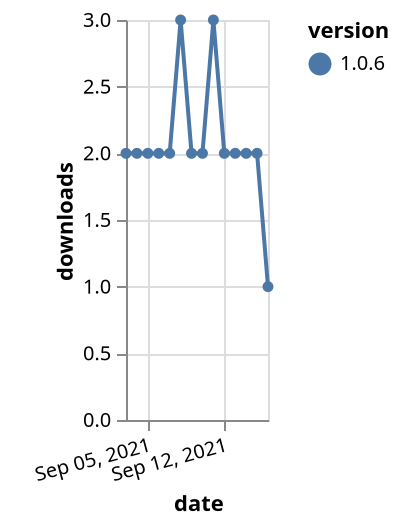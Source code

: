 {"$schema": "https://vega.github.io/schema/vega-lite/v5.json", "description": "A simple bar chart with embedded data.", "data": {"values": [{"date": "2021-09-03", "total": 2494, "delta": 2, "version": "1.0.6"}, {"date": "2021-09-04", "total": 2496, "delta": 2, "version": "1.0.6"}, {"date": "2021-09-05", "total": 2498, "delta": 2, "version": "1.0.6"}, {"date": "2021-09-06", "total": 2500, "delta": 2, "version": "1.0.6"}, {"date": "2021-09-07", "total": 2502, "delta": 2, "version": "1.0.6"}, {"date": "2021-09-08", "total": 2505, "delta": 3, "version": "1.0.6"}, {"date": "2021-09-09", "total": 2507, "delta": 2, "version": "1.0.6"}, {"date": "2021-09-10", "total": 2509, "delta": 2, "version": "1.0.6"}, {"date": "2021-09-11", "total": 2512, "delta": 3, "version": "1.0.6"}, {"date": "2021-09-12", "total": 2514, "delta": 2, "version": "1.0.6"}, {"date": "2021-09-13", "total": 2516, "delta": 2, "version": "1.0.6"}, {"date": "2021-09-14", "total": 2518, "delta": 2, "version": "1.0.6"}, {"date": "2021-09-15", "total": 2520, "delta": 2, "version": "1.0.6"}, {"date": "2021-09-16", "total": 2521, "delta": 1, "version": "1.0.6"}]}, "width": "container", "mark": {"type": "line", "point": {"filled": true}}, "encoding": {"x": {"field": "date", "type": "temporal", "timeUnit": "yearmonthdate", "title": "date", "axis": {"labelAngle": -15}}, "y": {"field": "delta", "type": "quantitative", "title": "downloads"}, "color": {"field": "version", "type": "nominal"}, "tooltip": {"field": "delta"}}}